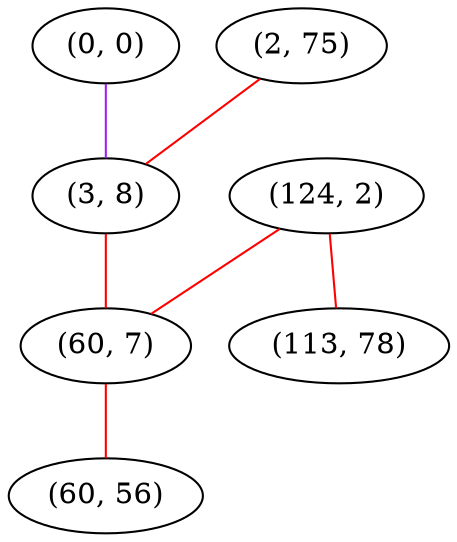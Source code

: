 graph "" {
"(0, 0)";
"(2, 75)";
"(3, 8)";
"(124, 2)";
"(60, 7)";
"(113, 78)";
"(60, 56)";
"(0, 0)" -- "(3, 8)"  [color=purple, key=0, weight=4];
"(2, 75)" -- "(3, 8)"  [color=red, key=0, weight=1];
"(3, 8)" -- "(60, 7)"  [color=red, key=0, weight=1];
"(124, 2)" -- "(60, 7)"  [color=red, key=0, weight=1];
"(124, 2)" -- "(113, 78)"  [color=red, key=0, weight=1];
"(60, 7)" -- "(60, 56)"  [color=red, key=0, weight=1];
}
